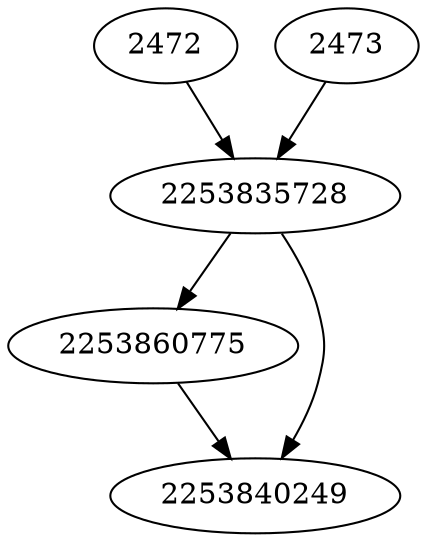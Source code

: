 strict digraph  {
2253860775;
2472;
2473;
2253835728;
2253840249;
2253860775 -> 2253840249;
2472 -> 2253835728;
2473 -> 2253835728;
2253835728 -> 2253840249;
2253835728 -> 2253860775;
}
